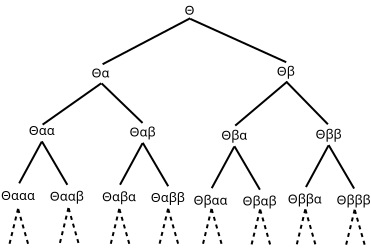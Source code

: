 <?xml version="1.0" encoding="UTF-8"?>
<dia:diagram xmlns:dia="http://www.lysator.liu.se/~alla/dia/">
  <dia:layer name="Background" visible="true" active="true">
    <dia:object type="Standard - Text" version="1" id="O0">
      <dia:attribute name="obj_pos">
        <dia:point val="25.427,4.596"/>
      </dia:attribute>
      <dia:attribute name="obj_bb">
        <dia:rectangle val="25.427,4.001;25.933,4.748"/>
      </dia:attribute>
      <dia:attribute name="text">
        <dia:composite type="text">
          <dia:attribute name="string">
            <dia:string>#Θ#</dia:string>
          </dia:attribute>
          <dia:attribute name="font">
            <dia:font family="sans" style="0" name="Helvetica"/>
          </dia:attribute>
          <dia:attribute name="height">
            <dia:real val="0.8"/>
          </dia:attribute>
          <dia:attribute name="pos">
            <dia:point val="25.427,4.596"/>
          </dia:attribute>
          <dia:attribute name="color">
            <dia:color val="#000000"/>
          </dia:attribute>
          <dia:attribute name="alignment">
            <dia:enum val="0"/>
          </dia:attribute>
        </dia:composite>
      </dia:attribute>
      <dia:attribute name="valign">
        <dia:enum val="3"/>
      </dia:attribute>
    </dia:object>
    <dia:object type="Standard - Text" version="1" id="O1">
      <dia:attribute name="obj_pos">
        <dia:point val="20.767,7.736"/>
      </dia:attribute>
      <dia:attribute name="obj_bb">
        <dia:rectangle val="20.767,7.141;21.694,7.889"/>
      </dia:attribute>
      <dia:attribute name="text">
        <dia:composite type="text">
          <dia:attribute name="string">
            <dia:string>#Θα#</dia:string>
          </dia:attribute>
          <dia:attribute name="font">
            <dia:font family="sans" style="0" name="Helvetica"/>
          </dia:attribute>
          <dia:attribute name="height">
            <dia:real val="0.8"/>
          </dia:attribute>
          <dia:attribute name="pos">
            <dia:point val="20.767,7.736"/>
          </dia:attribute>
          <dia:attribute name="color">
            <dia:color val="#000000"/>
          </dia:attribute>
          <dia:attribute name="alignment">
            <dia:enum val="0"/>
          </dia:attribute>
        </dia:composite>
      </dia:attribute>
      <dia:attribute name="valign">
        <dia:enum val="3"/>
      </dia:attribute>
    </dia:object>
    <dia:object type="Standard - Text" version="1" id="O2">
      <dia:attribute name="obj_pos">
        <dia:point val="30.033,7.65"/>
      </dia:attribute>
      <dia:attribute name="obj_bb">
        <dia:rectangle val="30.033,7.055;30.946,7.803"/>
      </dia:attribute>
      <dia:attribute name="text">
        <dia:composite type="text">
          <dia:attribute name="string">
            <dia:string>#Θβ#</dia:string>
          </dia:attribute>
          <dia:attribute name="font">
            <dia:font family="sans" style="0" name="Helvetica"/>
          </dia:attribute>
          <dia:attribute name="height">
            <dia:real val="0.8"/>
          </dia:attribute>
          <dia:attribute name="pos">
            <dia:point val="30.033,7.65"/>
          </dia:attribute>
          <dia:attribute name="color">
            <dia:color val="#000000"/>
          </dia:attribute>
          <dia:attribute name="alignment">
            <dia:enum val="0"/>
          </dia:attribute>
        </dia:composite>
      </dia:attribute>
      <dia:attribute name="valign">
        <dia:enum val="3"/>
      </dia:attribute>
    </dia:object>
    <dia:group>
      <dia:object type="Standard - Text" version="1" id="O3">
        <dia:attribute name="obj_pos">
          <dia:point val="31.973,10.798"/>
        </dia:attribute>
        <dia:attribute name="obj_bb">
          <dia:rectangle val="31.973,10.203;33.293,10.95"/>
        </dia:attribute>
        <dia:attribute name="text">
          <dia:composite type="text">
            <dia:attribute name="string">
              <dia:string>#Θββ#</dia:string>
            </dia:attribute>
            <dia:attribute name="font">
              <dia:font family="sans" style="0" name="Helvetica"/>
            </dia:attribute>
            <dia:attribute name="height">
              <dia:real val="0.8"/>
            </dia:attribute>
            <dia:attribute name="pos">
              <dia:point val="31.973,10.798"/>
            </dia:attribute>
            <dia:attribute name="color">
              <dia:color val="#000000"/>
            </dia:attribute>
            <dia:attribute name="alignment">
              <dia:enum val="0"/>
            </dia:attribute>
          </dia:composite>
        </dia:attribute>
        <dia:attribute name="valign">
          <dia:enum val="3"/>
        </dia:attribute>
      </dia:object>
      <dia:object type="Standard - Text" version="1" id="O4">
        <dia:attribute name="obj_pos">
          <dia:point val="33.028,14.081"/>
        </dia:attribute>
        <dia:attribute name="obj_bb">
          <dia:rectangle val="33.028,13.486;34.756,14.233"/>
        </dia:attribute>
        <dia:attribute name="text">
          <dia:composite type="text">
            <dia:attribute name="string">
              <dia:string>#Θβββ#</dia:string>
            </dia:attribute>
            <dia:attribute name="font">
              <dia:font family="sans" style="0" name="Helvetica"/>
            </dia:attribute>
            <dia:attribute name="height">
              <dia:real val="0.8"/>
            </dia:attribute>
            <dia:attribute name="pos">
              <dia:point val="33.028,14.081"/>
            </dia:attribute>
            <dia:attribute name="color">
              <dia:color val="#000000"/>
            </dia:attribute>
            <dia:attribute name="alignment">
              <dia:enum val="0"/>
            </dia:attribute>
          </dia:composite>
        </dia:attribute>
        <dia:attribute name="valign">
          <dia:enum val="3"/>
        </dia:attribute>
      </dia:object>
      <dia:object type="Standard - Text" version="1" id="O5">
        <dia:attribute name="obj_pos">
          <dia:point val="30.587,14.042"/>
        </dia:attribute>
        <dia:attribute name="obj_bb">
          <dia:rectangle val="30.587,13.447;32.329,14.195"/>
        </dia:attribute>
        <dia:attribute name="text">
          <dia:composite type="text">
            <dia:attribute name="string">
              <dia:string>#Θββα#</dia:string>
            </dia:attribute>
            <dia:attribute name="font">
              <dia:font family="sans" style="0" name="Helvetica"/>
            </dia:attribute>
            <dia:attribute name="height">
              <dia:real val="0.8"/>
            </dia:attribute>
            <dia:attribute name="pos">
              <dia:point val="30.587,14.042"/>
            </dia:attribute>
            <dia:attribute name="color">
              <dia:color val="#000000"/>
            </dia:attribute>
            <dia:attribute name="alignment">
              <dia:enum val="0"/>
            </dia:attribute>
          </dia:composite>
        </dia:attribute>
        <dia:attribute name="valign">
          <dia:enum val="3"/>
        </dia:attribute>
      </dia:object>
      <dia:object type="Standard - Line" version="0" id="O6">
        <dia:attribute name="obj_pos">
          <dia:point val="32.62,11.139"/>
        </dia:attribute>
        <dia:attribute name="obj_bb">
          <dia:rectangle val="31.427,11.072;32.688,13.282"/>
        </dia:attribute>
        <dia:attribute name="conn_endpoints">
          <dia:point val="32.62,11.139"/>
          <dia:point val="31.495,13.214"/>
        </dia:attribute>
        <dia:attribute name="numcp">
          <dia:int val="1"/>
        </dia:attribute>
      </dia:object>
      <dia:object type="Standard - Line" version="0" id="O7">
        <dia:attribute name="obj_pos">
          <dia:point val="32.628,11.114"/>
        </dia:attribute>
        <dia:attribute name="obj_bb">
          <dia:rectangle val="32.56,11.046;33.972,13.358"/>
        </dia:attribute>
        <dia:attribute name="conn_endpoints">
          <dia:point val="32.628,11.114"/>
          <dia:point val="33.903,13.289"/>
        </dia:attribute>
        <dia:attribute name="numcp">
          <dia:int val="1"/>
        </dia:attribute>
      </dia:object>
    </dia:group>
    <dia:group>
      <dia:object type="Standard - Text" version="1" id="O8">
        <dia:attribute name="obj_pos">
          <dia:point val="27.262,10.853"/>
        </dia:attribute>
        <dia:attribute name="obj_bb">
          <dia:rectangle val="27.262,10.258;28.597,11.006"/>
        </dia:attribute>
        <dia:attribute name="text">
          <dia:composite type="text">
            <dia:attribute name="string">
              <dia:string>#Θβα#</dia:string>
            </dia:attribute>
            <dia:attribute name="font">
              <dia:font family="sans" style="0" name="Helvetica"/>
            </dia:attribute>
            <dia:attribute name="height">
              <dia:real val="0.8"/>
            </dia:attribute>
            <dia:attribute name="pos">
              <dia:point val="27.262,10.853"/>
            </dia:attribute>
            <dia:attribute name="color">
              <dia:color val="#000000"/>
            </dia:attribute>
            <dia:attribute name="alignment">
              <dia:enum val="0"/>
            </dia:attribute>
          </dia:composite>
        </dia:attribute>
        <dia:attribute name="valign">
          <dia:enum val="3"/>
        </dia:attribute>
      </dia:object>
      <dia:object type="Standard - Text" version="1" id="O9">
        <dia:attribute name="obj_pos">
          <dia:point val="28.317,14.136"/>
        </dia:attribute>
        <dia:attribute name="obj_bb">
          <dia:rectangle val="28.317,13.541;30.059,14.289"/>
        </dia:attribute>
        <dia:attribute name="text">
          <dia:composite type="text">
            <dia:attribute name="string">
              <dia:string>#Θβαβ#</dia:string>
            </dia:attribute>
            <dia:attribute name="font">
              <dia:font family="sans" style="0" name="Helvetica"/>
            </dia:attribute>
            <dia:attribute name="height">
              <dia:real val="0.8"/>
            </dia:attribute>
            <dia:attribute name="pos">
              <dia:point val="28.317,14.136"/>
            </dia:attribute>
            <dia:attribute name="color">
              <dia:color val="#000000"/>
            </dia:attribute>
            <dia:attribute name="alignment">
              <dia:enum val="0"/>
            </dia:attribute>
          </dia:composite>
        </dia:attribute>
        <dia:attribute name="valign">
          <dia:enum val="3"/>
        </dia:attribute>
      </dia:object>
      <dia:object type="Standard - Text" version="1" id="O10">
        <dia:attribute name="obj_pos">
          <dia:point val="25.875,14.098"/>
        </dia:attribute>
        <dia:attribute name="obj_bb">
          <dia:rectangle val="25.875,13.502;27.633,14.25"/>
        </dia:attribute>
        <dia:attribute name="text">
          <dia:composite type="text">
            <dia:attribute name="string">
              <dia:string>#Θβαα#</dia:string>
            </dia:attribute>
            <dia:attribute name="font">
              <dia:font family="sans" style="0" name="Helvetica"/>
            </dia:attribute>
            <dia:attribute name="height">
              <dia:real val="0.8"/>
            </dia:attribute>
            <dia:attribute name="pos">
              <dia:point val="25.875,14.098"/>
            </dia:attribute>
            <dia:attribute name="color">
              <dia:color val="#000000"/>
            </dia:attribute>
            <dia:attribute name="alignment">
              <dia:enum val="0"/>
            </dia:attribute>
          </dia:composite>
        </dia:attribute>
        <dia:attribute name="valign">
          <dia:enum val="3"/>
        </dia:attribute>
      </dia:object>
      <dia:object type="Standard - Line" version="0" id="O11">
        <dia:attribute name="obj_pos">
          <dia:point val="27.909,11.195"/>
        </dia:attribute>
        <dia:attribute name="obj_bb">
          <dia:rectangle val="26.716,11.127;27.976,13.337"/>
        </dia:attribute>
        <dia:attribute name="conn_endpoints">
          <dia:point val="27.909,11.195"/>
          <dia:point val="26.784,13.27"/>
        </dia:attribute>
        <dia:attribute name="numcp">
          <dia:int val="1"/>
        </dia:attribute>
      </dia:object>
      <dia:object type="Standard - Line" version="0" id="O12">
        <dia:attribute name="obj_pos">
          <dia:point val="27.917,11.17"/>
        </dia:attribute>
        <dia:attribute name="obj_bb">
          <dia:rectangle val="27.849,11.101;29.26,13.413"/>
        </dia:attribute>
        <dia:attribute name="conn_endpoints">
          <dia:point val="27.917,11.17"/>
          <dia:point val="29.192,13.345"/>
        </dia:attribute>
        <dia:attribute name="numcp">
          <dia:int val="1"/>
        </dia:attribute>
      </dia:object>
    </dia:group>
    <dia:group>
      <dia:object type="Standard - Text" version="1" id="O13">
        <dia:attribute name="obj_pos">
          <dia:point val="22.678,10.681"/>
        </dia:attribute>
        <dia:attribute name="obj_bb">
          <dia:rectangle val="22.678,10.086;24.013,10.834"/>
        </dia:attribute>
        <dia:attribute name="text">
          <dia:composite type="text">
            <dia:attribute name="string">
              <dia:string>#Θαβ#</dia:string>
            </dia:attribute>
            <dia:attribute name="font">
              <dia:font family="sans" style="0" name="Helvetica"/>
            </dia:attribute>
            <dia:attribute name="height">
              <dia:real val="0.8"/>
            </dia:attribute>
            <dia:attribute name="pos">
              <dia:point val="22.678,10.681"/>
            </dia:attribute>
            <dia:attribute name="color">
              <dia:color val="#000000"/>
            </dia:attribute>
            <dia:attribute name="alignment">
              <dia:enum val="0"/>
            </dia:attribute>
          </dia:composite>
        </dia:attribute>
        <dia:attribute name="valign">
          <dia:enum val="3"/>
        </dia:attribute>
      </dia:object>
      <dia:object type="Standard - Text" version="1" id="O14">
        <dia:attribute name="obj_pos">
          <dia:point val="23.733,13.964"/>
        </dia:attribute>
        <dia:attribute name="obj_bb">
          <dia:rectangle val="23.733,13.369;25.475,14.117"/>
        </dia:attribute>
        <dia:attribute name="text">
          <dia:composite type="text">
            <dia:attribute name="string">
              <dia:string>#Θαββ#</dia:string>
            </dia:attribute>
            <dia:attribute name="font">
              <dia:font family="sans" style="0" name="Helvetica"/>
            </dia:attribute>
            <dia:attribute name="height">
              <dia:real val="0.8"/>
            </dia:attribute>
            <dia:attribute name="pos">
              <dia:point val="23.733,13.964"/>
            </dia:attribute>
            <dia:attribute name="color">
              <dia:color val="#000000"/>
            </dia:attribute>
            <dia:attribute name="alignment">
              <dia:enum val="0"/>
            </dia:attribute>
          </dia:composite>
        </dia:attribute>
        <dia:attribute name="valign">
          <dia:enum val="3"/>
        </dia:attribute>
      </dia:object>
      <dia:object type="Standard - Text" version="1" id="O15">
        <dia:attribute name="obj_pos">
          <dia:point val="21.291,13.925"/>
        </dia:attribute>
        <dia:attribute name="obj_bb">
          <dia:rectangle val="21.291,13.331;23.049,14.078"/>
        </dia:attribute>
        <dia:attribute name="text">
          <dia:composite type="text">
            <dia:attribute name="string">
              <dia:string>#Θαβα#</dia:string>
            </dia:attribute>
            <dia:attribute name="font">
              <dia:font family="sans" style="0" name="Helvetica"/>
            </dia:attribute>
            <dia:attribute name="height">
              <dia:real val="0.8"/>
            </dia:attribute>
            <dia:attribute name="pos">
              <dia:point val="21.291,13.925"/>
            </dia:attribute>
            <dia:attribute name="color">
              <dia:color val="#000000"/>
            </dia:attribute>
            <dia:attribute name="alignment">
              <dia:enum val="0"/>
            </dia:attribute>
          </dia:composite>
        </dia:attribute>
        <dia:attribute name="valign">
          <dia:enum val="3"/>
        </dia:attribute>
      </dia:object>
      <dia:object type="Standard - Line" version="0" id="O16">
        <dia:attribute name="obj_pos">
          <dia:point val="23.324,11.023"/>
        </dia:attribute>
        <dia:attribute name="obj_bb">
          <dia:rectangle val="22.132,10.955;23.392,13.165"/>
        </dia:attribute>
        <dia:attribute name="conn_endpoints">
          <dia:point val="23.324,11.023"/>
          <dia:point val="22.199,13.098"/>
        </dia:attribute>
        <dia:attribute name="numcp">
          <dia:int val="1"/>
        </dia:attribute>
      </dia:object>
      <dia:object type="Standard - Line" version="0" id="O17">
        <dia:attribute name="obj_pos">
          <dia:point val="23.333,10.998"/>
        </dia:attribute>
        <dia:attribute name="obj_bb">
          <dia:rectangle val="23.264,10.929;24.676,13.241"/>
        </dia:attribute>
        <dia:attribute name="conn_endpoints">
          <dia:point val="23.333,10.998"/>
          <dia:point val="24.608,13.173"/>
        </dia:attribute>
        <dia:attribute name="numcp">
          <dia:int val="1"/>
        </dia:attribute>
      </dia:object>
    </dia:group>
    <dia:group>
      <dia:object type="Standard - Text" version="1" id="O18">
        <dia:attribute name="obj_pos">
          <dia:point val="17.634,10.611"/>
        </dia:attribute>
        <dia:attribute name="obj_bb">
          <dia:rectangle val="17.634,10.015;18.984,10.763"/>
        </dia:attribute>
        <dia:attribute name="text">
          <dia:composite type="text">
            <dia:attribute name="string">
              <dia:string>#Θαα#</dia:string>
            </dia:attribute>
            <dia:attribute name="font">
              <dia:font family="sans" style="0" name="Helvetica"/>
            </dia:attribute>
            <dia:attribute name="height">
              <dia:real val="0.8"/>
            </dia:attribute>
            <dia:attribute name="pos">
              <dia:point val="17.634,10.611"/>
            </dia:attribute>
            <dia:attribute name="color">
              <dia:color val="#000000"/>
            </dia:attribute>
            <dia:attribute name="alignment">
              <dia:enum val="0"/>
            </dia:attribute>
          </dia:composite>
        </dia:attribute>
        <dia:attribute name="valign">
          <dia:enum val="3"/>
        </dia:attribute>
      </dia:object>
      <dia:object type="Standard - Text" version="1" id="O19">
        <dia:attribute name="obj_pos">
          <dia:point val="18.689,13.893"/>
        </dia:attribute>
        <dia:attribute name="obj_bb">
          <dia:rectangle val="18.689,13.299;20.447,14.046"/>
        </dia:attribute>
        <dia:attribute name="text">
          <dia:composite type="text">
            <dia:attribute name="string">
              <dia:string>#Θααβ#</dia:string>
            </dia:attribute>
            <dia:attribute name="font">
              <dia:font family="sans" style="0" name="Helvetica"/>
            </dia:attribute>
            <dia:attribute name="height">
              <dia:real val="0.8"/>
            </dia:attribute>
            <dia:attribute name="pos">
              <dia:point val="18.689,13.893"/>
            </dia:attribute>
            <dia:attribute name="color">
              <dia:color val="#000000"/>
            </dia:attribute>
            <dia:attribute name="alignment">
              <dia:enum val="0"/>
            </dia:attribute>
          </dia:composite>
        </dia:attribute>
        <dia:attribute name="valign">
          <dia:enum val="3"/>
        </dia:attribute>
      </dia:object>
      <dia:object type="Standard - Text" version="1" id="O20">
        <dia:attribute name="obj_pos">
          <dia:point val="16.247,13.855"/>
        </dia:attribute>
        <dia:attribute name="obj_bb">
          <dia:rectangle val="16.247,13.26;18.02,14.007"/>
        </dia:attribute>
        <dia:attribute name="text">
          <dia:composite type="text">
            <dia:attribute name="string">
              <dia:string>#Θααα#</dia:string>
            </dia:attribute>
            <dia:attribute name="font">
              <dia:font family="sans" style="0" name="Helvetica"/>
            </dia:attribute>
            <dia:attribute name="height">
              <dia:real val="0.8"/>
            </dia:attribute>
            <dia:attribute name="pos">
              <dia:point val="16.247,13.855"/>
            </dia:attribute>
            <dia:attribute name="color">
              <dia:color val="#000000"/>
            </dia:attribute>
            <dia:attribute name="alignment">
              <dia:enum val="0"/>
            </dia:attribute>
          </dia:composite>
        </dia:attribute>
        <dia:attribute name="valign">
          <dia:enum val="3"/>
        </dia:attribute>
      </dia:object>
      <dia:object type="Standard - Line" version="0" id="O21">
        <dia:attribute name="obj_pos">
          <dia:point val="18.281,10.952"/>
        </dia:attribute>
        <dia:attribute name="obj_bb">
          <dia:rectangle val="17.088,10.884;18.349,13.095"/>
        </dia:attribute>
        <dia:attribute name="conn_endpoints">
          <dia:point val="18.281,10.952"/>
          <dia:point val="17.156,13.027"/>
        </dia:attribute>
        <dia:attribute name="numcp">
          <dia:int val="1"/>
        </dia:attribute>
      </dia:object>
      <dia:object type="Standard - Line" version="0" id="O22">
        <dia:attribute name="obj_pos">
          <dia:point val="18.289,10.927"/>
        </dia:attribute>
        <dia:attribute name="obj_bb">
          <dia:rectangle val="18.221,10.858;19.633,13.17"/>
        </dia:attribute>
        <dia:attribute name="conn_endpoints">
          <dia:point val="18.289,10.927"/>
          <dia:point val="19.564,13.102"/>
        </dia:attribute>
        <dia:attribute name="numcp">
          <dia:int val="1"/>
        </dia:attribute>
      </dia:object>
    </dia:group>
    <dia:object type="Standard - Line" version="0" id="O23">
      <dia:attribute name="obj_pos">
        <dia:point val="21.258,8.025"/>
      </dia:attribute>
      <dia:attribute name="obj_bb">
        <dia:rectangle val="18.257,7.956;21.328,10.162"/>
      </dia:attribute>
      <dia:attribute name="conn_endpoints">
        <dia:point val="21.258,8.025"/>
        <dia:point val="18.327,10.092"/>
      </dia:attribute>
      <dia:attribute name="numcp">
        <dia:int val="1"/>
      </dia:attribute>
    </dia:object>
    <dia:object type="Standard - Line" version="0" id="O24">
      <dia:attribute name="obj_pos">
        <dia:point val="21.277,8.031"/>
      </dia:attribute>
      <dia:attribute name="obj_bb">
        <dia:rectangle val="21.207,7.96;23.396,10.079"/>
      </dia:attribute>
      <dia:attribute name="conn_endpoints">
        <dia:point val="21.277,8.031"/>
        <dia:point val="23.325,10.008"/>
      </dia:attribute>
      <dia:attribute name="numcp">
        <dia:int val="1"/>
      </dia:attribute>
    </dia:object>
    <dia:object type="Standard - Line" version="0" id="O25">
      <dia:attribute name="obj_pos">
        <dia:point val="30.558,7.942"/>
      </dia:attribute>
      <dia:attribute name="obj_bb">
        <dia:rectangle val="27.888,7.871;30.629,10.212"/>
      </dia:attribute>
      <dia:attribute name="conn_endpoints">
        <dia:point val="30.558,7.942"/>
        <dia:point val="27.958,10.142"/>
      </dia:attribute>
      <dia:attribute name="numcp">
        <dia:int val="1"/>
      </dia:attribute>
    </dia:object>
    <dia:object type="Standard - Line" version="0" id="O26">
      <dia:attribute name="obj_pos">
        <dia:point val="30.508,7.942"/>
      </dia:attribute>
      <dia:attribute name="obj_bb">
        <dia:rectangle val="30.438,7.871;32.662,10.146"/>
      </dia:attribute>
      <dia:attribute name="conn_endpoints">
        <dia:point val="30.508,7.942"/>
        <dia:point val="32.592,10.075"/>
      </dia:attribute>
      <dia:attribute name="numcp">
        <dia:int val="1"/>
      </dia:attribute>
    </dia:object>
    <dia:object type="Standard - Line" version="0" id="O27">
      <dia:attribute name="obj_pos">
        <dia:point val="25.71,4.772"/>
      </dia:attribute>
      <dia:attribute name="obj_bb">
        <dia:rectangle val="21.259,4.704;25.777,7.139"/>
      </dia:attribute>
      <dia:attribute name="conn_endpoints">
        <dia:point val="25.71,4.772"/>
        <dia:point val="21.327,7.072"/>
      </dia:attribute>
      <dia:attribute name="numcp">
        <dia:int val="1"/>
      </dia:attribute>
    </dia:object>
    <dia:object type="Standard - Line" version="0" id="O28">
      <dia:attribute name="obj_pos">
        <dia:point val="25.71,4.805"/>
      </dia:attribute>
      <dia:attribute name="obj_bb">
        <dia:rectangle val="25.644,4.739;30.573,7.038"/>
      </dia:attribute>
      <dia:attribute name="conn_endpoints">
        <dia:point val="25.71,4.805"/>
        <dia:point val="30.507,6.972"/>
      </dia:attribute>
      <dia:attribute name="numcp">
        <dia:int val="1"/>
      </dia:attribute>
    </dia:object>
    <dia:group>
      <dia:object type="Standard - Line" version="0" id="O29">
        <dia:attribute name="obj_pos">
          <dia:point val="17.1,14.3"/>
        </dia:attribute>
        <dia:attribute name="obj_bb">
          <dia:rectangle val="16.59,14.24;17.16,16.21"/>
        </dia:attribute>
        <dia:attribute name="conn_endpoints">
          <dia:point val="17.1,14.3"/>
          <dia:point val="16.65,16.15"/>
        </dia:attribute>
        <dia:attribute name="numcp">
          <dia:int val="1"/>
        </dia:attribute>
        <dia:attribute name="line_style">
          <dia:enum val="1"/>
        </dia:attribute>
        <dia:attribute name="dashlength">
          <dia:real val="0.2"/>
        </dia:attribute>
      </dia:object>
      <dia:object type="Standard - Line" version="0" id="O30">
        <dia:attribute name="obj_pos">
          <dia:point val="17.106,14.319"/>
        </dia:attribute>
        <dia:attribute name="obj_bb">
          <dia:rectangle val="17.044,14.258;17.68,16.181"/>
        </dia:attribute>
        <dia:attribute name="conn_endpoints">
          <dia:point val="17.106,14.319"/>
          <dia:point val="17.619,16.119"/>
        </dia:attribute>
        <dia:attribute name="numcp">
          <dia:int val="1"/>
        </dia:attribute>
        <dia:attribute name="line_style">
          <dia:enum val="1"/>
        </dia:attribute>
        <dia:attribute name="dashlength">
          <dia:real val="0.2"/>
        </dia:attribute>
      </dia:object>
    </dia:group>
    <dia:group>
      <dia:object type="Standard - Line" version="0" id="O31">
        <dia:attribute name="obj_pos">
          <dia:point val="19.62,14.257"/>
        </dia:attribute>
        <dia:attribute name="obj_bb">
          <dia:rectangle val="19.11,14.197;19.681,16.168"/>
        </dia:attribute>
        <dia:attribute name="conn_endpoints">
          <dia:point val="19.62,14.257"/>
          <dia:point val="19.17,16.107"/>
        </dia:attribute>
        <dia:attribute name="numcp">
          <dia:int val="1"/>
        </dia:attribute>
        <dia:attribute name="line_style">
          <dia:enum val="1"/>
        </dia:attribute>
        <dia:attribute name="dashlength">
          <dia:real val="0.2"/>
        </dia:attribute>
      </dia:object>
      <dia:object type="Standard - Line" version="0" id="O32">
        <dia:attribute name="obj_pos">
          <dia:point val="19.627,14.277"/>
        </dia:attribute>
        <dia:attribute name="obj_bb">
          <dia:rectangle val="19.565,14.215;20.201,16.139"/>
        </dia:attribute>
        <dia:attribute name="conn_endpoints">
          <dia:point val="19.627,14.277"/>
          <dia:point val="20.139,16.077"/>
        </dia:attribute>
        <dia:attribute name="numcp">
          <dia:int val="1"/>
        </dia:attribute>
        <dia:attribute name="line_style">
          <dia:enum val="1"/>
        </dia:attribute>
        <dia:attribute name="dashlength">
          <dia:real val="0.2"/>
        </dia:attribute>
      </dia:object>
    </dia:group>
    <dia:group>
      <dia:object type="Standard - Line" version="0" id="O33">
        <dia:attribute name="obj_pos">
          <dia:point val="22.162,14.301"/>
        </dia:attribute>
        <dia:attribute name="obj_bb">
          <dia:rectangle val="21.651,14.241;22.222,16.212"/>
        </dia:attribute>
        <dia:attribute name="conn_endpoints">
          <dia:point val="22.162,14.301"/>
          <dia:point val="21.712,16.151"/>
        </dia:attribute>
        <dia:attribute name="numcp">
          <dia:int val="1"/>
        </dia:attribute>
        <dia:attribute name="line_style">
          <dia:enum val="1"/>
        </dia:attribute>
        <dia:attribute name="dashlength">
          <dia:real val="0.2"/>
        </dia:attribute>
      </dia:object>
      <dia:object type="Standard - Line" version="0" id="O34">
        <dia:attribute name="obj_pos">
          <dia:point val="22.168,14.32"/>
        </dia:attribute>
        <dia:attribute name="obj_bb">
          <dia:rectangle val="22.106,14.259;22.742,16.182"/>
        </dia:attribute>
        <dia:attribute name="conn_endpoints">
          <dia:point val="22.168,14.32"/>
          <dia:point val="22.68,16.12"/>
        </dia:attribute>
        <dia:attribute name="numcp">
          <dia:int val="1"/>
        </dia:attribute>
        <dia:attribute name="line_style">
          <dia:enum val="1"/>
        </dia:attribute>
        <dia:attribute name="dashlength">
          <dia:real val="0.2"/>
        </dia:attribute>
      </dia:object>
    </dia:group>
    <dia:group>
      <dia:object type="Standard - Line" version="0" id="O35">
        <dia:attribute name="obj_pos">
          <dia:point val="24.603,14.295"/>
        </dia:attribute>
        <dia:attribute name="obj_bb">
          <dia:rectangle val="24.093,14.235;24.663,16.205"/>
        </dia:attribute>
        <dia:attribute name="conn_endpoints">
          <dia:point val="24.603,14.295"/>
          <dia:point val="24.153,16.145"/>
        </dia:attribute>
        <dia:attribute name="numcp">
          <dia:int val="1"/>
        </dia:attribute>
        <dia:attribute name="line_style">
          <dia:enum val="1"/>
        </dia:attribute>
        <dia:attribute name="dashlength">
          <dia:real val="0.2"/>
        </dia:attribute>
      </dia:object>
      <dia:object type="Standard - Line" version="0" id="O36">
        <dia:attribute name="obj_pos">
          <dia:point val="24.609,14.314"/>
        </dia:attribute>
        <dia:attribute name="obj_bb">
          <dia:rectangle val="24.547,14.252;25.183,16.176"/>
        </dia:attribute>
        <dia:attribute name="conn_endpoints">
          <dia:point val="24.609,14.314"/>
          <dia:point val="25.122,16.114"/>
        </dia:attribute>
        <dia:attribute name="numcp">
          <dia:int val="1"/>
        </dia:attribute>
        <dia:attribute name="line_style">
          <dia:enum val="1"/>
        </dia:attribute>
        <dia:attribute name="dashlength">
          <dia:real val="0.2"/>
        </dia:attribute>
      </dia:object>
    </dia:group>
    <dia:group>
      <dia:object type="Standard - Line" version="0" id="O37">
        <dia:attribute name="obj_pos">
          <dia:point val="26.774,14.301"/>
        </dia:attribute>
        <dia:attribute name="obj_bb">
          <dia:rectangle val="26.264,14.241;26.834,16.212"/>
        </dia:attribute>
        <dia:attribute name="conn_endpoints">
          <dia:point val="26.774,14.301"/>
          <dia:point val="26.324,16.151"/>
        </dia:attribute>
        <dia:attribute name="numcp">
          <dia:int val="1"/>
        </dia:attribute>
        <dia:attribute name="line_style">
          <dia:enum val="1"/>
        </dia:attribute>
        <dia:attribute name="dashlength">
          <dia:real val="0.2"/>
        </dia:attribute>
      </dia:object>
      <dia:object type="Standard - Line" version="0" id="O38">
        <dia:attribute name="obj_pos">
          <dia:point val="26.78,14.32"/>
        </dia:attribute>
        <dia:attribute name="obj_bb">
          <dia:rectangle val="26.719,14.259;27.355,16.182"/>
        </dia:attribute>
        <dia:attribute name="conn_endpoints">
          <dia:point val="26.78,14.32"/>
          <dia:point val="27.293,16.12"/>
        </dia:attribute>
        <dia:attribute name="numcp">
          <dia:int val="1"/>
        </dia:attribute>
        <dia:attribute name="line_style">
          <dia:enum val="1"/>
        </dia:attribute>
        <dia:attribute name="dashlength">
          <dia:real val="0.2"/>
        </dia:attribute>
      </dia:object>
    </dia:group>
    <dia:group>
      <dia:object type="Standard - Line" version="0" id="O39">
        <dia:attribute name="obj_pos">
          <dia:point val="29.203,14.332"/>
        </dia:attribute>
        <dia:attribute name="obj_bb">
          <dia:rectangle val="28.692,14.272;29.263,16.243"/>
        </dia:attribute>
        <dia:attribute name="conn_endpoints">
          <dia:point val="29.203,14.332"/>
          <dia:point val="28.753,16.182"/>
        </dia:attribute>
        <dia:attribute name="numcp">
          <dia:int val="1"/>
        </dia:attribute>
        <dia:attribute name="line_style">
          <dia:enum val="1"/>
        </dia:attribute>
        <dia:attribute name="dashlength">
          <dia:real val="0.2"/>
        </dia:attribute>
      </dia:object>
      <dia:object type="Standard - Line" version="0" id="O40">
        <dia:attribute name="obj_pos">
          <dia:point val="29.209,14.352"/>
        </dia:attribute>
        <dia:attribute name="obj_bb">
          <dia:rectangle val="29.147,14.29;29.783,16.213"/>
        </dia:attribute>
        <dia:attribute name="conn_endpoints">
          <dia:point val="29.209,14.352"/>
          <dia:point val="29.722,16.152"/>
        </dia:attribute>
        <dia:attribute name="numcp">
          <dia:int val="1"/>
        </dia:attribute>
        <dia:attribute name="line_style">
          <dia:enum val="1"/>
        </dia:attribute>
        <dia:attribute name="dashlength">
          <dia:real val="0.2"/>
        </dia:attribute>
      </dia:object>
    </dia:group>
    <dia:group>
      <dia:object type="Standard - Line" version="0" id="O41">
        <dia:attribute name="obj_pos">
          <dia:point val="31.464,14.326"/>
        </dia:attribute>
        <dia:attribute name="obj_bb">
          <dia:rectangle val="30.953,14.266;31.524,16.236"/>
        </dia:attribute>
        <dia:attribute name="conn_endpoints">
          <dia:point val="31.464,14.326"/>
          <dia:point val="31.014,16.176"/>
        </dia:attribute>
        <dia:attribute name="numcp">
          <dia:int val="1"/>
        </dia:attribute>
        <dia:attribute name="line_style">
          <dia:enum val="1"/>
        </dia:attribute>
        <dia:attribute name="dashlength">
          <dia:real val="0.2"/>
        </dia:attribute>
      </dia:object>
      <dia:object type="Standard - Line" version="0" id="O42">
        <dia:attribute name="obj_pos">
          <dia:point val="31.47,14.345"/>
        </dia:attribute>
        <dia:attribute name="obj_bb">
          <dia:rectangle val="31.408,14.284;32.044,16.207"/>
        </dia:attribute>
        <dia:attribute name="conn_endpoints">
          <dia:point val="31.47,14.345"/>
          <dia:point val="31.983,16.145"/>
        </dia:attribute>
        <dia:attribute name="numcp">
          <dia:int val="1"/>
        </dia:attribute>
        <dia:attribute name="line_style">
          <dia:enum val="1"/>
        </dia:attribute>
        <dia:attribute name="dashlength">
          <dia:real val="0.2"/>
        </dia:attribute>
      </dia:object>
    </dia:group>
    <dia:group>
      <dia:object type="Standard - Line" version="0" id="O43">
        <dia:attribute name="obj_pos">
          <dia:point val="33.93,14.345"/>
        </dia:attribute>
        <dia:attribute name="obj_bb">
          <dia:rectangle val="33.42,14.284;33.991,16.255"/>
        </dia:attribute>
        <dia:attribute name="conn_endpoints">
          <dia:point val="33.93,14.345"/>
          <dia:point val="33.48,16.195"/>
        </dia:attribute>
        <dia:attribute name="numcp">
          <dia:int val="1"/>
        </dia:attribute>
        <dia:attribute name="line_style">
          <dia:enum val="1"/>
        </dia:attribute>
        <dia:attribute name="dashlength">
          <dia:real val="0.2"/>
        </dia:attribute>
      </dia:object>
      <dia:object type="Standard - Line" version="0" id="O44">
        <dia:attribute name="obj_pos">
          <dia:point val="33.936,14.364"/>
        </dia:attribute>
        <dia:attribute name="obj_bb">
          <dia:rectangle val="33.875,14.302;34.511,16.226"/>
        </dia:attribute>
        <dia:attribute name="conn_endpoints">
          <dia:point val="33.936,14.364"/>
          <dia:point val="34.449,16.164"/>
        </dia:attribute>
        <dia:attribute name="numcp">
          <dia:int val="1"/>
        </dia:attribute>
        <dia:attribute name="line_style">
          <dia:enum val="1"/>
        </dia:attribute>
        <dia:attribute name="dashlength">
          <dia:real val="0.2"/>
        </dia:attribute>
      </dia:object>
    </dia:group>
  </dia:layer>
</dia:diagram>
